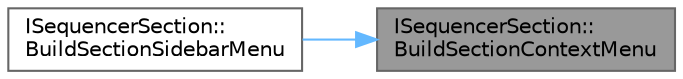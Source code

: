 digraph "ISequencerSection::BuildSectionContextMenu"
{
 // INTERACTIVE_SVG=YES
 // LATEX_PDF_SIZE
  bgcolor="transparent";
  edge [fontname=Helvetica,fontsize=10,labelfontname=Helvetica,labelfontsize=10];
  node [fontname=Helvetica,fontsize=10,shape=box,height=0.2,width=0.4];
  rankdir="RL";
  Node1 [id="Node000001",label="ISequencerSection::\lBuildSectionContextMenu",height=0.2,width=0.4,color="gray40", fillcolor="grey60", style="filled", fontcolor="black",tooltip="Builds up the section context menu for the outliner."];
  Node1 -> Node2 [id="edge1_Node000001_Node000002",dir="back",color="steelblue1",style="solid",tooltip=" "];
  Node2 [id="Node000002",label="ISequencerSection::\lBuildSectionSidebarMenu",height=0.2,width=0.4,color="grey40", fillcolor="white", style="filled",URL="$db/d51/classISequencerSection.html#afd09a53ad363ae47039e66767f242d1e",tooltip="Builds up the section sidebar menu for the outliner."];
}

